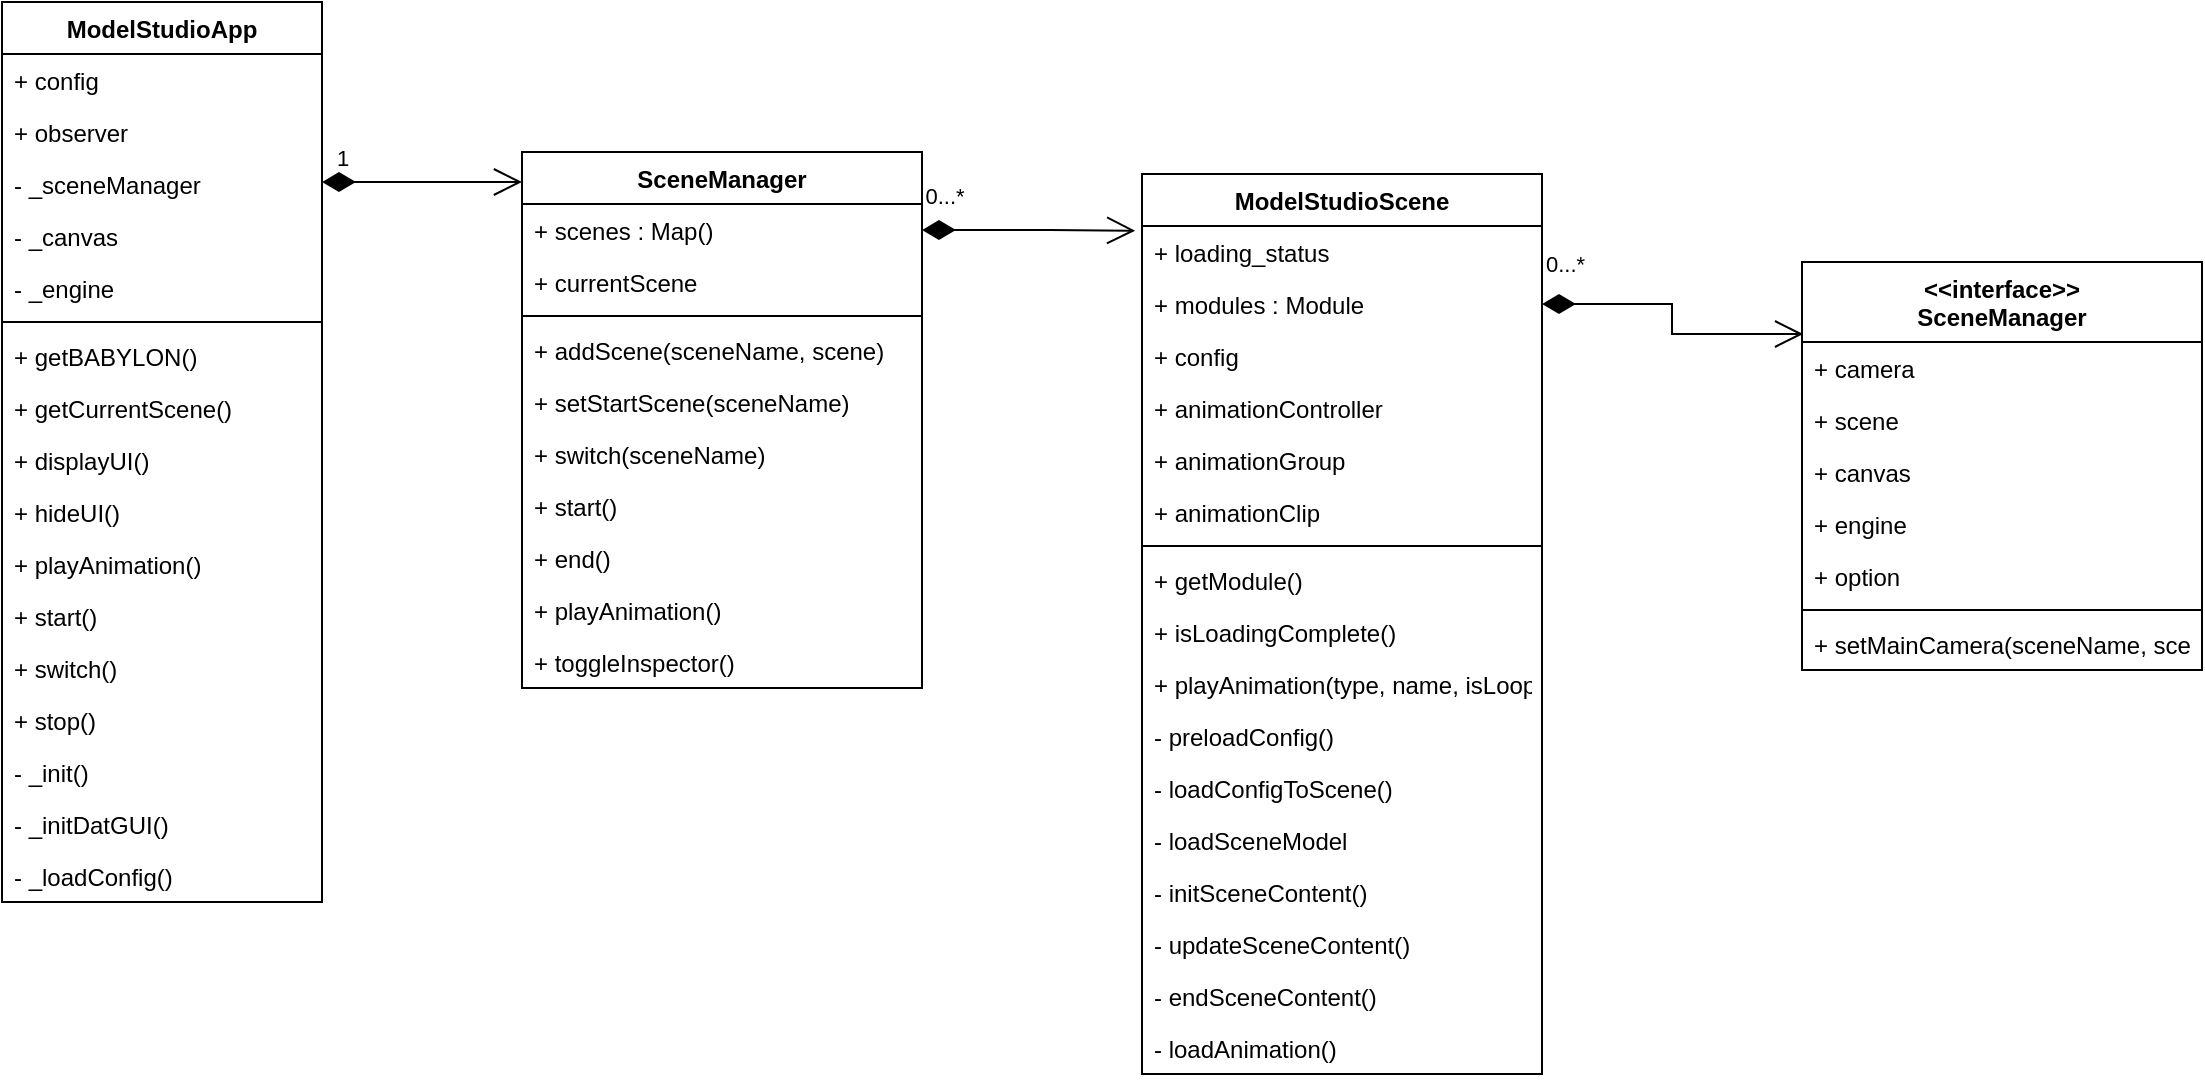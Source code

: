 <mxfile version="20.8.23" type="github">
  <diagram id="C5RBs43oDa-KdzZeNtuy" name="Page-1">
    <mxGraphModel dx="1366" dy="728" grid="1" gridSize="10" guides="1" tooltips="1" connect="1" arrows="1" fold="1" page="1" pageScale="1" pageWidth="827" pageHeight="1169" math="0" shadow="0">
      <root>
        <mxCell id="WIyWlLk6GJQsqaUBKTNV-0" />
        <mxCell id="WIyWlLk6GJQsqaUBKTNV-1" parent="WIyWlLk6GJQsqaUBKTNV-0" />
        <mxCell id="VokwEijPuBBfnA9nGTuE-48" value="ModelStudioApp" style="swimlane;fontStyle=1;align=center;verticalAlign=top;childLayout=stackLayout;horizontal=1;startSize=26;horizontalStack=0;resizeParent=1;resizeParentMax=0;resizeLast=0;collapsible=1;marginBottom=0;" vertex="1" parent="WIyWlLk6GJQsqaUBKTNV-1">
          <mxGeometry x="100" y="60" width="160" height="450" as="geometry" />
        </mxCell>
        <mxCell id="VokwEijPuBBfnA9nGTuE-49" value="+ config" style="text;strokeColor=none;fillColor=none;align=left;verticalAlign=top;spacingLeft=4;spacingRight=4;overflow=hidden;rotatable=0;points=[[0,0.5],[1,0.5]];portConstraint=eastwest;" vertex="1" parent="VokwEijPuBBfnA9nGTuE-48">
          <mxGeometry y="26" width="160" height="26" as="geometry" />
        </mxCell>
        <mxCell id="VokwEijPuBBfnA9nGTuE-64" value="+ observer" style="text;strokeColor=none;fillColor=none;align=left;verticalAlign=top;spacingLeft=4;spacingRight=4;overflow=hidden;rotatable=0;points=[[0,0.5],[1,0.5]];portConstraint=eastwest;" vertex="1" parent="VokwEijPuBBfnA9nGTuE-48">
          <mxGeometry y="52" width="160" height="26" as="geometry" />
        </mxCell>
        <mxCell id="VokwEijPuBBfnA9nGTuE-62" value="- _sceneManager" style="text;strokeColor=none;fillColor=none;align=left;verticalAlign=top;spacingLeft=4;spacingRight=4;overflow=hidden;rotatable=0;points=[[0,0.5],[1,0.5]];portConstraint=eastwest;" vertex="1" parent="VokwEijPuBBfnA9nGTuE-48">
          <mxGeometry y="78" width="160" height="26" as="geometry" />
        </mxCell>
        <mxCell id="VokwEijPuBBfnA9nGTuE-63" value="- _canvas" style="text;strokeColor=none;fillColor=none;align=left;verticalAlign=top;spacingLeft=4;spacingRight=4;overflow=hidden;rotatable=0;points=[[0,0.5],[1,0.5]];portConstraint=eastwest;" vertex="1" parent="VokwEijPuBBfnA9nGTuE-48">
          <mxGeometry y="104" width="160" height="26" as="geometry" />
        </mxCell>
        <mxCell id="VokwEijPuBBfnA9nGTuE-65" value="- _engine" style="text;strokeColor=none;fillColor=none;align=left;verticalAlign=top;spacingLeft=4;spacingRight=4;overflow=hidden;rotatable=0;points=[[0,0.5],[1,0.5]];portConstraint=eastwest;" vertex="1" parent="VokwEijPuBBfnA9nGTuE-48">
          <mxGeometry y="130" width="160" height="26" as="geometry" />
        </mxCell>
        <mxCell id="VokwEijPuBBfnA9nGTuE-50" value="" style="line;strokeWidth=1;fillColor=none;align=left;verticalAlign=middle;spacingTop=-1;spacingLeft=3;spacingRight=3;rotatable=0;labelPosition=right;points=[];portConstraint=eastwest;strokeColor=inherit;" vertex="1" parent="VokwEijPuBBfnA9nGTuE-48">
          <mxGeometry y="156" width="160" height="8" as="geometry" />
        </mxCell>
        <mxCell id="VokwEijPuBBfnA9nGTuE-51" value="+ getBABYLON()" style="text;strokeColor=none;fillColor=none;align=left;verticalAlign=top;spacingLeft=4;spacingRight=4;overflow=hidden;rotatable=0;points=[[0,0.5],[1,0.5]];portConstraint=eastwest;" vertex="1" parent="VokwEijPuBBfnA9nGTuE-48">
          <mxGeometry y="164" width="160" height="26" as="geometry" />
        </mxCell>
        <mxCell id="VokwEijPuBBfnA9nGTuE-52" value="+ getCurrentScene()" style="text;strokeColor=none;fillColor=none;align=left;verticalAlign=top;spacingLeft=4;spacingRight=4;overflow=hidden;rotatable=0;points=[[0,0.5],[1,0.5]];portConstraint=eastwest;" vertex="1" parent="VokwEijPuBBfnA9nGTuE-48">
          <mxGeometry y="190" width="160" height="26" as="geometry" />
        </mxCell>
        <mxCell id="VokwEijPuBBfnA9nGTuE-56" value="+ displayUI()" style="text;strokeColor=none;fillColor=none;align=left;verticalAlign=top;spacingLeft=4;spacingRight=4;overflow=hidden;rotatable=0;points=[[0,0.5],[1,0.5]];portConstraint=eastwest;" vertex="1" parent="VokwEijPuBBfnA9nGTuE-48">
          <mxGeometry y="216" width="160" height="26" as="geometry" />
        </mxCell>
        <mxCell id="VokwEijPuBBfnA9nGTuE-57" value="+ hideUI()" style="text;strokeColor=none;fillColor=none;align=left;verticalAlign=top;spacingLeft=4;spacingRight=4;overflow=hidden;rotatable=0;points=[[0,0.5],[1,0.5]];portConstraint=eastwest;" vertex="1" parent="VokwEijPuBBfnA9nGTuE-48">
          <mxGeometry y="242" width="160" height="26" as="geometry" />
        </mxCell>
        <mxCell id="VokwEijPuBBfnA9nGTuE-58" value="+ playAnimation()" style="text;strokeColor=none;fillColor=none;align=left;verticalAlign=top;spacingLeft=4;spacingRight=4;overflow=hidden;rotatable=0;points=[[0,0.5],[1,0.5]];portConstraint=eastwest;" vertex="1" parent="VokwEijPuBBfnA9nGTuE-48">
          <mxGeometry y="268" width="160" height="26" as="geometry" />
        </mxCell>
        <mxCell id="VokwEijPuBBfnA9nGTuE-59" value="+ start()" style="text;strokeColor=none;fillColor=none;align=left;verticalAlign=top;spacingLeft=4;spacingRight=4;overflow=hidden;rotatable=0;points=[[0,0.5],[1,0.5]];portConstraint=eastwest;" vertex="1" parent="VokwEijPuBBfnA9nGTuE-48">
          <mxGeometry y="294" width="160" height="26" as="geometry" />
        </mxCell>
        <mxCell id="VokwEijPuBBfnA9nGTuE-60" value="+ switch()" style="text;strokeColor=none;fillColor=none;align=left;verticalAlign=top;spacingLeft=4;spacingRight=4;overflow=hidden;rotatable=0;points=[[0,0.5],[1,0.5]];portConstraint=eastwest;" vertex="1" parent="VokwEijPuBBfnA9nGTuE-48">
          <mxGeometry y="320" width="160" height="26" as="geometry" />
        </mxCell>
        <mxCell id="VokwEijPuBBfnA9nGTuE-61" value="+ stop()" style="text;strokeColor=none;fillColor=none;align=left;verticalAlign=top;spacingLeft=4;spacingRight=4;overflow=hidden;rotatable=0;points=[[0,0.5],[1,0.5]];portConstraint=eastwest;" vertex="1" parent="VokwEijPuBBfnA9nGTuE-48">
          <mxGeometry y="346" width="160" height="26" as="geometry" />
        </mxCell>
        <mxCell id="VokwEijPuBBfnA9nGTuE-53" value="- _init()" style="text;strokeColor=none;fillColor=none;align=left;verticalAlign=top;spacingLeft=4;spacingRight=4;overflow=hidden;rotatable=0;points=[[0,0.5],[1,0.5]];portConstraint=eastwest;" vertex="1" parent="VokwEijPuBBfnA9nGTuE-48">
          <mxGeometry y="372" width="160" height="26" as="geometry" />
        </mxCell>
        <mxCell id="VokwEijPuBBfnA9nGTuE-54" value="- _initDatGUI()" style="text;strokeColor=none;fillColor=none;align=left;verticalAlign=top;spacingLeft=4;spacingRight=4;overflow=hidden;rotatable=0;points=[[0,0.5],[1,0.5]];portConstraint=eastwest;" vertex="1" parent="VokwEijPuBBfnA9nGTuE-48">
          <mxGeometry y="398" width="160" height="26" as="geometry" />
        </mxCell>
        <mxCell id="VokwEijPuBBfnA9nGTuE-55" value="- _loadConfig()" style="text;strokeColor=none;fillColor=none;align=left;verticalAlign=top;spacingLeft=4;spacingRight=4;overflow=hidden;rotatable=0;points=[[0,0.5],[1,0.5]];portConstraint=eastwest;" vertex="1" parent="VokwEijPuBBfnA9nGTuE-48">
          <mxGeometry y="424" width="160" height="26" as="geometry" />
        </mxCell>
        <mxCell id="VokwEijPuBBfnA9nGTuE-66" value="SceneManager" style="swimlane;fontStyle=1;align=center;verticalAlign=top;childLayout=stackLayout;horizontal=1;startSize=26;horizontalStack=0;resizeParent=1;resizeParentMax=0;resizeLast=0;collapsible=1;marginBottom=0;" vertex="1" parent="WIyWlLk6GJQsqaUBKTNV-1">
          <mxGeometry x="360" y="135" width="200" height="268" as="geometry" />
        </mxCell>
        <mxCell id="VokwEijPuBBfnA9nGTuE-67" value="+ scenes : Map()" style="text;strokeColor=none;fillColor=none;align=left;verticalAlign=top;spacingLeft=4;spacingRight=4;overflow=hidden;rotatable=0;points=[[0,0.5],[1,0.5]];portConstraint=eastwest;" vertex="1" parent="VokwEijPuBBfnA9nGTuE-66">
          <mxGeometry y="26" width="200" height="26" as="geometry" />
        </mxCell>
        <mxCell id="VokwEijPuBBfnA9nGTuE-68" value="+ currentScene" style="text;strokeColor=none;fillColor=none;align=left;verticalAlign=top;spacingLeft=4;spacingRight=4;overflow=hidden;rotatable=0;points=[[0,0.5],[1,0.5]];portConstraint=eastwest;" vertex="1" parent="VokwEijPuBBfnA9nGTuE-66">
          <mxGeometry y="52" width="200" height="26" as="geometry" />
        </mxCell>
        <mxCell id="VokwEijPuBBfnA9nGTuE-72" value="" style="line;strokeWidth=1;fillColor=none;align=left;verticalAlign=middle;spacingTop=-1;spacingLeft=3;spacingRight=3;rotatable=0;labelPosition=right;points=[];portConstraint=eastwest;strokeColor=inherit;" vertex="1" parent="VokwEijPuBBfnA9nGTuE-66">
          <mxGeometry y="78" width="200" height="8" as="geometry" />
        </mxCell>
        <mxCell id="VokwEijPuBBfnA9nGTuE-73" value="+ addScene(sceneName, scene)" style="text;strokeColor=none;fillColor=none;align=left;verticalAlign=top;spacingLeft=4;spacingRight=4;overflow=hidden;rotatable=0;points=[[0,0.5],[1,0.5]];portConstraint=eastwest;" vertex="1" parent="VokwEijPuBBfnA9nGTuE-66">
          <mxGeometry y="86" width="200" height="26" as="geometry" />
        </mxCell>
        <mxCell id="VokwEijPuBBfnA9nGTuE-74" value="+ setStartScene(sceneName)" style="text;strokeColor=none;fillColor=none;align=left;verticalAlign=top;spacingLeft=4;spacingRight=4;overflow=hidden;rotatable=0;points=[[0,0.5],[1,0.5]];portConstraint=eastwest;" vertex="1" parent="VokwEijPuBBfnA9nGTuE-66">
          <mxGeometry y="112" width="200" height="26" as="geometry" />
        </mxCell>
        <mxCell id="VokwEijPuBBfnA9nGTuE-75" value="+ switch(sceneName)" style="text;strokeColor=none;fillColor=none;align=left;verticalAlign=top;spacingLeft=4;spacingRight=4;overflow=hidden;rotatable=0;points=[[0,0.5],[1,0.5]];portConstraint=eastwest;" vertex="1" parent="VokwEijPuBBfnA9nGTuE-66">
          <mxGeometry y="138" width="200" height="26" as="geometry" />
        </mxCell>
        <mxCell id="VokwEijPuBBfnA9nGTuE-76" value="+ start()" style="text;strokeColor=none;fillColor=none;align=left;verticalAlign=top;spacingLeft=4;spacingRight=4;overflow=hidden;rotatable=0;points=[[0,0.5],[1,0.5]];portConstraint=eastwest;" vertex="1" parent="VokwEijPuBBfnA9nGTuE-66">
          <mxGeometry y="164" width="200" height="26" as="geometry" />
        </mxCell>
        <mxCell id="VokwEijPuBBfnA9nGTuE-77" value="+ end()" style="text;strokeColor=none;fillColor=none;align=left;verticalAlign=top;spacingLeft=4;spacingRight=4;overflow=hidden;rotatable=0;points=[[0,0.5],[1,0.5]];portConstraint=eastwest;" vertex="1" parent="VokwEijPuBBfnA9nGTuE-66">
          <mxGeometry y="190" width="200" height="26" as="geometry" />
        </mxCell>
        <mxCell id="VokwEijPuBBfnA9nGTuE-78" value="+ playAnimation()" style="text;strokeColor=none;fillColor=none;align=left;verticalAlign=top;spacingLeft=4;spacingRight=4;overflow=hidden;rotatable=0;points=[[0,0.5],[1,0.5]];portConstraint=eastwest;" vertex="1" parent="VokwEijPuBBfnA9nGTuE-66">
          <mxGeometry y="216" width="200" height="26" as="geometry" />
        </mxCell>
        <mxCell id="VokwEijPuBBfnA9nGTuE-79" value="+ toggleInspector()" style="text;strokeColor=none;fillColor=none;align=left;verticalAlign=top;spacingLeft=4;spacingRight=4;overflow=hidden;rotatable=0;points=[[0,0.5],[1,0.5]];portConstraint=eastwest;" vertex="1" parent="VokwEijPuBBfnA9nGTuE-66">
          <mxGeometry y="242" width="200" height="26" as="geometry" />
        </mxCell>
        <mxCell id="VokwEijPuBBfnA9nGTuE-84" value="ModelStudioScene" style="swimlane;fontStyle=1;align=center;verticalAlign=top;childLayout=stackLayout;horizontal=1;startSize=26;horizontalStack=0;resizeParent=1;resizeParentMax=0;resizeLast=0;collapsible=1;marginBottom=0;" vertex="1" parent="WIyWlLk6GJQsqaUBKTNV-1">
          <mxGeometry x="670" y="146" width="200" height="450" as="geometry" />
        </mxCell>
        <mxCell id="VokwEijPuBBfnA9nGTuE-85" value="+ loading_status" style="text;strokeColor=none;fillColor=none;align=left;verticalAlign=top;spacingLeft=4;spacingRight=4;overflow=hidden;rotatable=0;points=[[0,0.5],[1,0.5]];portConstraint=eastwest;" vertex="1" parent="VokwEijPuBBfnA9nGTuE-84">
          <mxGeometry y="26" width="200" height="26" as="geometry" />
        </mxCell>
        <mxCell id="VokwEijPuBBfnA9nGTuE-86" value="+ modules : Module" style="text;strokeColor=none;fillColor=none;align=left;verticalAlign=top;spacingLeft=4;spacingRight=4;overflow=hidden;rotatable=0;points=[[0,0.5],[1,0.5]];portConstraint=eastwest;" vertex="1" parent="VokwEijPuBBfnA9nGTuE-84">
          <mxGeometry y="52" width="200" height="26" as="geometry" />
        </mxCell>
        <mxCell id="VokwEijPuBBfnA9nGTuE-99" value="+ config" style="text;strokeColor=none;fillColor=none;align=left;verticalAlign=top;spacingLeft=4;spacingRight=4;overflow=hidden;rotatable=0;points=[[0,0.5],[1,0.5]];portConstraint=eastwest;" vertex="1" parent="VokwEijPuBBfnA9nGTuE-84">
          <mxGeometry y="78" width="200" height="26" as="geometry" />
        </mxCell>
        <mxCell id="VokwEijPuBBfnA9nGTuE-107" value="+ animationController" style="text;strokeColor=none;fillColor=none;align=left;verticalAlign=top;spacingLeft=4;spacingRight=4;overflow=hidden;rotatable=0;points=[[0,0.5],[1,0.5]];portConstraint=eastwest;" vertex="1" parent="VokwEijPuBBfnA9nGTuE-84">
          <mxGeometry y="104" width="200" height="26" as="geometry" />
        </mxCell>
        <mxCell id="VokwEijPuBBfnA9nGTuE-109" value="+ animationGroup" style="text;strokeColor=none;fillColor=none;align=left;verticalAlign=top;spacingLeft=4;spacingRight=4;overflow=hidden;rotatable=0;points=[[0,0.5],[1,0.5]];portConstraint=eastwest;" vertex="1" parent="VokwEijPuBBfnA9nGTuE-84">
          <mxGeometry y="130" width="200" height="26" as="geometry" />
        </mxCell>
        <mxCell id="VokwEijPuBBfnA9nGTuE-108" value="+ animationClip" style="text;strokeColor=none;fillColor=none;align=left;verticalAlign=top;spacingLeft=4;spacingRight=4;overflow=hidden;rotatable=0;points=[[0,0.5],[1,0.5]];portConstraint=eastwest;" vertex="1" parent="VokwEijPuBBfnA9nGTuE-84">
          <mxGeometry y="156" width="200" height="26" as="geometry" />
        </mxCell>
        <mxCell id="VokwEijPuBBfnA9nGTuE-87" value="" style="line;strokeWidth=1;fillColor=none;align=left;verticalAlign=middle;spacingTop=-1;spacingLeft=3;spacingRight=3;rotatable=0;labelPosition=right;points=[];portConstraint=eastwest;strokeColor=inherit;" vertex="1" parent="VokwEijPuBBfnA9nGTuE-84">
          <mxGeometry y="182" width="200" height="8" as="geometry" />
        </mxCell>
        <mxCell id="VokwEijPuBBfnA9nGTuE-88" value="+ getModule()" style="text;strokeColor=none;fillColor=none;align=left;verticalAlign=top;spacingLeft=4;spacingRight=4;overflow=hidden;rotatable=0;points=[[0,0.5],[1,0.5]];portConstraint=eastwest;" vertex="1" parent="VokwEijPuBBfnA9nGTuE-84">
          <mxGeometry y="190" width="200" height="26" as="geometry" />
        </mxCell>
        <mxCell id="VokwEijPuBBfnA9nGTuE-89" value="+ isLoadingComplete()" style="text;strokeColor=none;fillColor=none;align=left;verticalAlign=top;spacingLeft=4;spacingRight=4;overflow=hidden;rotatable=0;points=[[0,0.5],[1,0.5]];portConstraint=eastwest;" vertex="1" parent="VokwEijPuBBfnA9nGTuE-84">
          <mxGeometry y="216" width="200" height="26" as="geometry" />
        </mxCell>
        <mxCell id="VokwEijPuBBfnA9nGTuE-106" value="+ playAnimation(type, name, isLoop)" style="text;strokeColor=none;fillColor=none;align=left;verticalAlign=top;spacingLeft=4;spacingRight=4;overflow=hidden;rotatable=0;points=[[0,0.5],[1,0.5]];portConstraint=eastwest;" vertex="1" parent="VokwEijPuBBfnA9nGTuE-84">
          <mxGeometry y="242" width="200" height="26" as="geometry" />
        </mxCell>
        <mxCell id="VokwEijPuBBfnA9nGTuE-90" value="- preloadConfig()" style="text;strokeColor=none;fillColor=none;align=left;verticalAlign=top;spacingLeft=4;spacingRight=4;overflow=hidden;rotatable=0;points=[[0,0.5],[1,0.5]];portConstraint=eastwest;" vertex="1" parent="VokwEijPuBBfnA9nGTuE-84">
          <mxGeometry y="268" width="200" height="26" as="geometry" />
        </mxCell>
        <mxCell id="VokwEijPuBBfnA9nGTuE-100" value="- loadConfigToScene()" style="text;strokeColor=none;fillColor=none;align=left;verticalAlign=top;spacingLeft=4;spacingRight=4;overflow=hidden;rotatable=0;points=[[0,0.5],[1,0.5]];portConstraint=eastwest;" vertex="1" parent="VokwEijPuBBfnA9nGTuE-84">
          <mxGeometry y="294" width="200" height="26" as="geometry" />
        </mxCell>
        <mxCell id="VokwEijPuBBfnA9nGTuE-101" value="- loadSceneModel" style="text;strokeColor=none;fillColor=none;align=left;verticalAlign=top;spacingLeft=4;spacingRight=4;overflow=hidden;rotatable=0;points=[[0,0.5],[1,0.5]];portConstraint=eastwest;" vertex="1" parent="VokwEijPuBBfnA9nGTuE-84">
          <mxGeometry y="320" width="200" height="26" as="geometry" />
        </mxCell>
        <mxCell id="VokwEijPuBBfnA9nGTuE-102" value="- initSceneContent()" style="text;strokeColor=none;fillColor=none;align=left;verticalAlign=top;spacingLeft=4;spacingRight=4;overflow=hidden;rotatable=0;points=[[0,0.5],[1,0.5]];portConstraint=eastwest;" vertex="1" parent="VokwEijPuBBfnA9nGTuE-84">
          <mxGeometry y="346" width="200" height="26" as="geometry" />
        </mxCell>
        <mxCell id="VokwEijPuBBfnA9nGTuE-103" value="- updateSceneContent()" style="text;strokeColor=none;fillColor=none;align=left;verticalAlign=top;spacingLeft=4;spacingRight=4;overflow=hidden;rotatable=0;points=[[0,0.5],[1,0.5]];portConstraint=eastwest;" vertex="1" parent="VokwEijPuBBfnA9nGTuE-84">
          <mxGeometry y="372" width="200" height="26" as="geometry" />
        </mxCell>
        <mxCell id="VokwEijPuBBfnA9nGTuE-104" value="- endSceneContent()" style="text;strokeColor=none;fillColor=none;align=left;verticalAlign=top;spacingLeft=4;spacingRight=4;overflow=hidden;rotatable=0;points=[[0,0.5],[1,0.5]];portConstraint=eastwest;" vertex="1" parent="VokwEijPuBBfnA9nGTuE-84">
          <mxGeometry y="398" width="200" height="26" as="geometry" />
        </mxCell>
        <mxCell id="VokwEijPuBBfnA9nGTuE-105" value="- loadAnimation()" style="text;strokeColor=none;fillColor=none;align=left;verticalAlign=top;spacingLeft=4;spacingRight=4;overflow=hidden;rotatable=0;points=[[0,0.5],[1,0.5]];portConstraint=eastwest;" vertex="1" parent="VokwEijPuBBfnA9nGTuE-84">
          <mxGeometry y="424" width="200" height="26" as="geometry" />
        </mxCell>
        <mxCell id="VokwEijPuBBfnA9nGTuE-95" value="" style="endArrow=open;html=1;endSize=12;startArrow=diamondThin;startSize=14;startFill=1;edgeStyle=orthogonalEdgeStyle;align=left;verticalAlign=bottom;rounded=0;" edge="1" parent="WIyWlLk6GJQsqaUBKTNV-1">
          <mxGeometry x="-1" y="3" relative="1" as="geometry">
            <mxPoint x="260" y="150" as="sourcePoint" />
            <mxPoint x="360" y="150" as="targetPoint" />
          </mxGeometry>
        </mxCell>
        <mxCell id="VokwEijPuBBfnA9nGTuE-98" value="1" style="edgeLabel;html=1;align=center;verticalAlign=middle;resizable=0;points=[];" vertex="1" connectable="0" parent="VokwEijPuBBfnA9nGTuE-95">
          <mxGeometry x="-0.815" y="1" relative="1" as="geometry">
            <mxPoint y="-11" as="offset" />
          </mxGeometry>
        </mxCell>
        <mxCell id="VokwEijPuBBfnA9nGTuE-96" value="" style="endArrow=open;html=1;endSize=12;startArrow=diamondThin;startSize=14;startFill=1;edgeStyle=orthogonalEdgeStyle;align=left;verticalAlign=bottom;rounded=0;exitX=1;exitY=0.5;exitDx=0;exitDy=0;entryX=-0.017;entryY=0.063;entryDx=0;entryDy=0;entryPerimeter=0;" edge="1" parent="WIyWlLk6GJQsqaUBKTNV-1" source="VokwEijPuBBfnA9nGTuE-67" target="VokwEijPuBBfnA9nGTuE-84">
          <mxGeometry x="-0.812" y="24" relative="1" as="geometry">
            <mxPoint x="450" y="320" as="sourcePoint" />
            <mxPoint x="610" y="320" as="targetPoint" />
            <Array as="points">
              <mxPoint x="624" y="174" />
            </Array>
            <mxPoint as="offset" />
          </mxGeometry>
        </mxCell>
        <mxCell id="VokwEijPuBBfnA9nGTuE-97" value="0...*" style="edgeLabel;html=1;align=center;verticalAlign=middle;resizable=0;points=[];" vertex="1" connectable="0" parent="VokwEijPuBBfnA9nGTuE-96">
          <mxGeometry x="-0.791" y="-3" relative="1" as="geometry">
            <mxPoint y="-20" as="offset" />
          </mxGeometry>
        </mxCell>
        <mxCell id="VokwEijPuBBfnA9nGTuE-110" value="&lt;&lt;interface&gt;&gt;&#xa;SceneManager" style="swimlane;fontStyle=1;align=center;verticalAlign=top;childLayout=stackLayout;horizontal=1;startSize=40;horizontalStack=0;resizeParent=1;resizeParentMax=0;resizeLast=0;collapsible=1;marginBottom=0;" vertex="1" parent="WIyWlLk6GJQsqaUBKTNV-1">
          <mxGeometry x="1000" y="190" width="200" height="204" as="geometry" />
        </mxCell>
        <mxCell id="VokwEijPuBBfnA9nGTuE-111" value="+ camera" style="text;strokeColor=none;fillColor=none;align=left;verticalAlign=top;spacingLeft=4;spacingRight=4;overflow=hidden;rotatable=0;points=[[0,0.5],[1,0.5]];portConstraint=eastwest;" vertex="1" parent="VokwEijPuBBfnA9nGTuE-110">
          <mxGeometry y="40" width="200" height="26" as="geometry" />
        </mxCell>
        <mxCell id="VokwEijPuBBfnA9nGTuE-112" value="+ scene" style="text;strokeColor=none;fillColor=none;align=left;verticalAlign=top;spacingLeft=4;spacingRight=4;overflow=hidden;rotatable=0;points=[[0,0.5],[1,0.5]];portConstraint=eastwest;" vertex="1" parent="VokwEijPuBBfnA9nGTuE-110">
          <mxGeometry y="66" width="200" height="26" as="geometry" />
        </mxCell>
        <mxCell id="VokwEijPuBBfnA9nGTuE-127" value="+ canvas" style="text;strokeColor=none;fillColor=none;align=left;verticalAlign=top;spacingLeft=4;spacingRight=4;overflow=hidden;rotatable=0;points=[[0,0.5],[1,0.5]];portConstraint=eastwest;" vertex="1" parent="VokwEijPuBBfnA9nGTuE-110">
          <mxGeometry y="92" width="200" height="26" as="geometry" />
        </mxCell>
        <mxCell id="VokwEijPuBBfnA9nGTuE-128" value="+ engine" style="text;strokeColor=none;fillColor=none;align=left;verticalAlign=top;spacingLeft=4;spacingRight=4;overflow=hidden;rotatable=0;points=[[0,0.5],[1,0.5]];portConstraint=eastwest;" vertex="1" parent="VokwEijPuBBfnA9nGTuE-110">
          <mxGeometry y="118" width="200" height="26" as="geometry" />
        </mxCell>
        <mxCell id="VokwEijPuBBfnA9nGTuE-129" value="+ option" style="text;strokeColor=none;fillColor=none;align=left;verticalAlign=top;spacingLeft=4;spacingRight=4;overflow=hidden;rotatable=0;points=[[0,0.5],[1,0.5]];portConstraint=eastwest;" vertex="1" parent="VokwEijPuBBfnA9nGTuE-110">
          <mxGeometry y="144" width="200" height="26" as="geometry" />
        </mxCell>
        <mxCell id="VokwEijPuBBfnA9nGTuE-113" value="" style="line;strokeWidth=1;fillColor=none;align=left;verticalAlign=middle;spacingTop=-1;spacingLeft=3;spacingRight=3;rotatable=0;labelPosition=right;points=[];portConstraint=eastwest;strokeColor=inherit;" vertex="1" parent="VokwEijPuBBfnA9nGTuE-110">
          <mxGeometry y="170" width="200" height="8" as="geometry" />
        </mxCell>
        <mxCell id="VokwEijPuBBfnA9nGTuE-114" value="+ setMainCamera(sceneName, scene)" style="text;strokeColor=none;fillColor=none;align=left;verticalAlign=top;spacingLeft=4;spacingRight=4;overflow=hidden;rotatable=0;points=[[0,0.5],[1,0.5]];portConstraint=eastwest;" vertex="1" parent="VokwEijPuBBfnA9nGTuE-110">
          <mxGeometry y="178" width="200" height="26" as="geometry" />
        </mxCell>
        <mxCell id="VokwEijPuBBfnA9nGTuE-125" value="0...*" style="endArrow=open;html=1;endSize=12;startArrow=diamondThin;startSize=14;startFill=1;edgeStyle=orthogonalEdgeStyle;align=left;verticalAlign=bottom;rounded=0;exitX=1;exitY=0.5;exitDx=0;exitDy=0;entryX=0.003;entryY=-0.154;entryDx=0;entryDy=0;entryPerimeter=0;" edge="1" parent="WIyWlLk6GJQsqaUBKTNV-1" source="VokwEijPuBBfnA9nGTuE-86" target="VokwEijPuBBfnA9nGTuE-111">
          <mxGeometry x="-1" y="11" relative="1" as="geometry">
            <mxPoint x="570" y="270" as="sourcePoint" />
            <mxPoint x="730" y="270" as="targetPoint" />
            <mxPoint as="offset" />
          </mxGeometry>
        </mxCell>
      </root>
    </mxGraphModel>
  </diagram>
</mxfile>
